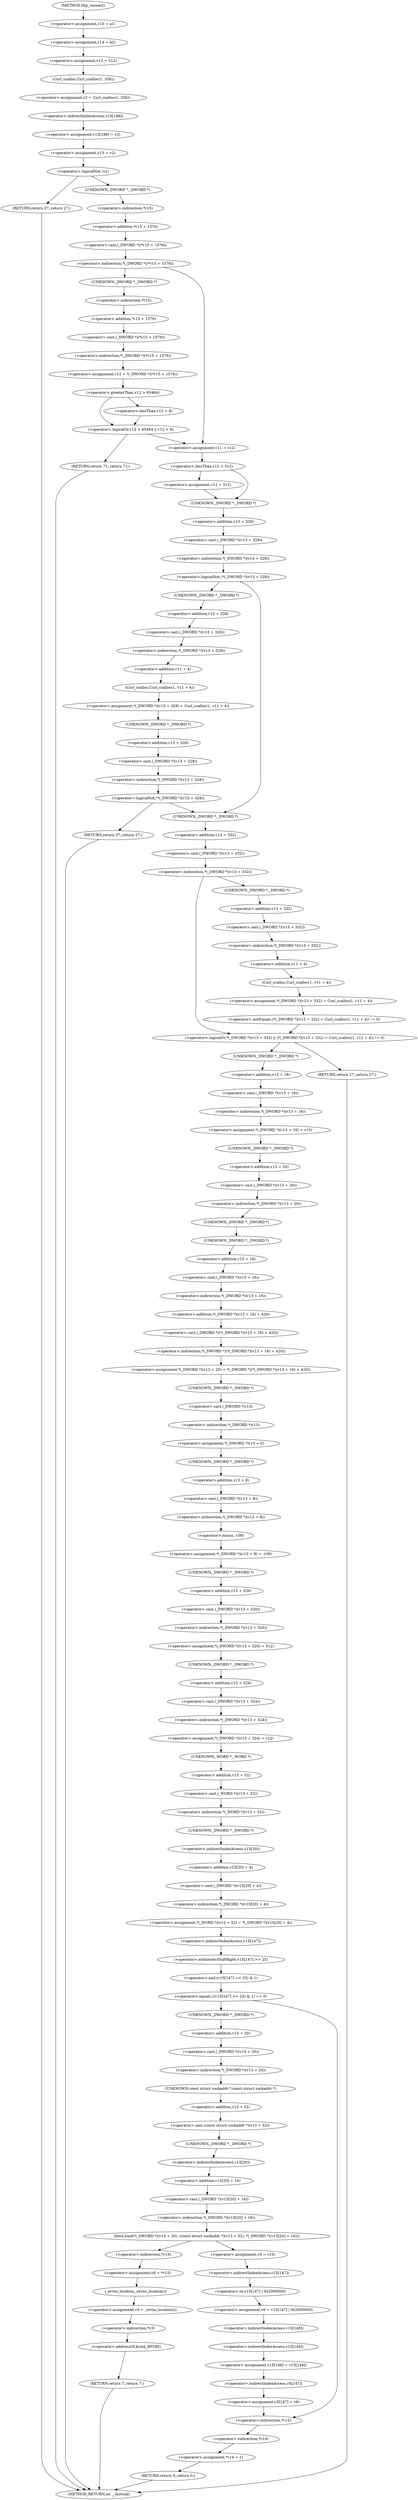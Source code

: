 digraph tftp_connect {  
"1000129" [label = "(<operator>.assignment,v15 = a1)" ]
"1000132" [label = "(<operator>.assignment,v14 = a2)" ]
"1000135" [label = "(<operator>.assignment,v12 = 512)" ]
"1000138" [label = "(<operator>.assignment,v2 = Curl_ccalloc(1, 336))" ]
"1000140" [label = "(Curl_ccalloc,Curl_ccalloc(1, 336))" ]
"1000143" [label = "(<operator>.assignment,v15[188] = v2)" ]
"1000144" [label = "(<operator>.indirectIndexAccess,v15[188])" ]
"1000148" [label = "(<operator>.assignment,v13 = v2)" ]
"1000152" [label = "(<operator>.logicalNot,!v2)" ]
"1000154" [label = "(RETURN,return 27;,return 27;)" ]
"1000157" [label = "(<operator>.indirection,*(_DWORD *)(*v15 + 1576))" ]
"1000158" [label = "(<operator>.cast,(_DWORD *)(*v15 + 1576))" ]
"1000159" [label = "(UNKNOWN,_DWORD *,_DWORD *)" ]
"1000160" [label = "(<operator>.addition,*v15 + 1576)" ]
"1000161" [label = "(<operator>.indirection,*v15)" ]
"1000165" [label = "(<operator>.assignment,v12 = *(_DWORD *)(*v15 + 1576))" ]
"1000167" [label = "(<operator>.indirection,*(_DWORD *)(*v15 + 1576))" ]
"1000168" [label = "(<operator>.cast,(_DWORD *)(*v15 + 1576))" ]
"1000169" [label = "(UNKNOWN,_DWORD *,_DWORD *)" ]
"1000170" [label = "(<operator>.addition,*v15 + 1576)" ]
"1000171" [label = "(<operator>.indirection,*v15)" ]
"1000175" [label = "(<operator>.logicalOr,v12 > 65464 || v12 < 8)" ]
"1000176" [label = "(<operator>.greaterThan,v12 > 65464)" ]
"1000179" [label = "(<operator>.lessThan,v12 < 8)" ]
"1000182" [label = "(RETURN,return 71;,return 71;)" ]
"1000184" [label = "(<operator>.assignment,v11 = v12)" ]
"1000188" [label = "(<operator>.lessThan,v12 < 512)" ]
"1000191" [label = "(<operator>.assignment,v11 = 512)" ]
"1000195" [label = "(<operator>.logicalNot,!*(_DWORD *)(v13 + 328))" ]
"1000196" [label = "(<operator>.indirection,*(_DWORD *)(v13 + 328))" ]
"1000197" [label = "(<operator>.cast,(_DWORD *)(v13 + 328))" ]
"1000198" [label = "(UNKNOWN,_DWORD *,_DWORD *)" ]
"1000199" [label = "(<operator>.addition,v13 + 328)" ]
"1000203" [label = "(<operator>.assignment,*(_DWORD *)(v13 + 328) = Curl_ccalloc(1, v11 + 4))" ]
"1000204" [label = "(<operator>.indirection,*(_DWORD *)(v13 + 328))" ]
"1000205" [label = "(<operator>.cast,(_DWORD *)(v13 + 328))" ]
"1000206" [label = "(UNKNOWN,_DWORD *,_DWORD *)" ]
"1000207" [label = "(<operator>.addition,v13 + 328)" ]
"1000210" [label = "(Curl_ccalloc,Curl_ccalloc(1, v11 + 4))" ]
"1000212" [label = "(<operator>.addition,v11 + 4)" ]
"1000216" [label = "(<operator>.logicalNot,!*(_DWORD *)(v13 + 328))" ]
"1000217" [label = "(<operator>.indirection,*(_DWORD *)(v13 + 328))" ]
"1000218" [label = "(<operator>.cast,(_DWORD *)(v13 + 328))" ]
"1000219" [label = "(UNKNOWN,_DWORD *,_DWORD *)" ]
"1000220" [label = "(<operator>.addition,v13 + 328)" ]
"1000223" [label = "(RETURN,return 27;,return 27;)" ]
"1000226" [label = "(<operator>.logicalOr,*(_DWORD *)(v13 + 332) || (*(_DWORD *)(v13 + 332) = Curl_ccalloc(1, v11 + 4)) != 0)" ]
"1000227" [label = "(<operator>.indirection,*(_DWORD *)(v13 + 332))" ]
"1000228" [label = "(<operator>.cast,(_DWORD *)(v13 + 332))" ]
"1000229" [label = "(UNKNOWN,_DWORD *,_DWORD *)" ]
"1000230" [label = "(<operator>.addition,v13 + 332)" ]
"1000233" [label = "(<operator>.notEquals,(*(_DWORD *)(v13 + 332) = Curl_ccalloc(1, v11 + 4)) != 0)" ]
"1000234" [label = "(<operator>.assignment,*(_DWORD *)(v13 + 332) = Curl_ccalloc(1, v11 + 4))" ]
"1000235" [label = "(<operator>.indirection,*(_DWORD *)(v13 + 332))" ]
"1000236" [label = "(<operator>.cast,(_DWORD *)(v13 + 332))" ]
"1000237" [label = "(UNKNOWN,_DWORD *,_DWORD *)" ]
"1000238" [label = "(<operator>.addition,v13 + 332)" ]
"1000241" [label = "(Curl_ccalloc,Curl_ccalloc(1, v11 + 4))" ]
"1000243" [label = "(<operator>.addition,v11 + 4)" ]
"1000251" [label = "(<operator>.assignment,*(_DWORD *)(v13 + 16) = v15)" ]
"1000252" [label = "(<operator>.indirection,*(_DWORD *)(v13 + 16))" ]
"1000253" [label = "(<operator>.cast,(_DWORD *)(v13 + 16))" ]
"1000254" [label = "(UNKNOWN,_DWORD *,_DWORD *)" ]
"1000255" [label = "(<operator>.addition,v13 + 16)" ]
"1000259" [label = "(<operator>.assignment,*(_DWORD *)(v13 + 20) = *(_DWORD *)(*(_DWORD *)(v13 + 16) + 420))" ]
"1000260" [label = "(<operator>.indirection,*(_DWORD *)(v13 + 20))" ]
"1000261" [label = "(<operator>.cast,(_DWORD *)(v13 + 20))" ]
"1000262" [label = "(UNKNOWN,_DWORD *,_DWORD *)" ]
"1000263" [label = "(<operator>.addition,v13 + 20)" ]
"1000266" [label = "(<operator>.indirection,*(_DWORD *)(*(_DWORD *)(v13 + 16) + 420))" ]
"1000267" [label = "(<operator>.cast,(_DWORD *)(*(_DWORD *)(v13 + 16) + 420))" ]
"1000268" [label = "(UNKNOWN,_DWORD *,_DWORD *)" ]
"1000269" [label = "(<operator>.addition,*(_DWORD *)(v13 + 16) + 420)" ]
"1000270" [label = "(<operator>.indirection,*(_DWORD *)(v13 + 16))" ]
"1000271" [label = "(<operator>.cast,(_DWORD *)(v13 + 16))" ]
"1000272" [label = "(UNKNOWN,_DWORD *,_DWORD *)" ]
"1000273" [label = "(<operator>.addition,v13 + 16)" ]
"1000277" [label = "(<operator>.assignment,*(_DWORD *)v13 = 0)" ]
"1000278" [label = "(<operator>.indirection,*(_DWORD *)v13)" ]
"1000279" [label = "(<operator>.cast,(_DWORD *)v13)" ]
"1000280" [label = "(UNKNOWN,_DWORD *,_DWORD *)" ]
"1000283" [label = "(<operator>.assignment,*(_DWORD *)(v13 + 8) = -100)" ]
"1000284" [label = "(<operator>.indirection,*(_DWORD *)(v13 + 8))" ]
"1000285" [label = "(<operator>.cast,(_DWORD *)(v13 + 8))" ]
"1000286" [label = "(UNKNOWN,_DWORD *,_DWORD *)" ]
"1000287" [label = "(<operator>.addition,v13 + 8)" ]
"1000290" [label = "(<operator>.minus,-100)" ]
"1000292" [label = "(<operator>.assignment,*(_DWORD *)(v13 + 320) = 512)" ]
"1000293" [label = "(<operator>.indirection,*(_DWORD *)(v13 + 320))" ]
"1000294" [label = "(<operator>.cast,(_DWORD *)(v13 + 320))" ]
"1000295" [label = "(UNKNOWN,_DWORD *,_DWORD *)" ]
"1000296" [label = "(<operator>.addition,v13 + 320)" ]
"1000300" [label = "(<operator>.assignment,*(_DWORD *)(v13 + 324) = v12)" ]
"1000301" [label = "(<operator>.indirection,*(_DWORD *)(v13 + 324))" ]
"1000302" [label = "(<operator>.cast,(_DWORD *)(v13 + 324))" ]
"1000303" [label = "(UNKNOWN,_DWORD *,_DWORD *)" ]
"1000304" [label = "(<operator>.addition,v13 + 324)" ]
"1000308" [label = "(<operator>.assignment,*(_WORD *)(v13 + 52) = *(_DWORD *)(v15[20] + 4))" ]
"1000309" [label = "(<operator>.indirection,*(_WORD *)(v13 + 52))" ]
"1000310" [label = "(<operator>.cast,(_WORD *)(v13 + 52))" ]
"1000311" [label = "(UNKNOWN,_WORD *,_WORD *)" ]
"1000312" [label = "(<operator>.addition,v13 + 52)" ]
"1000315" [label = "(<operator>.indirection,*(_DWORD *)(v15[20] + 4))" ]
"1000316" [label = "(<operator>.cast,(_DWORD *)(v15[20] + 4))" ]
"1000317" [label = "(UNKNOWN,_DWORD *,_DWORD *)" ]
"1000318" [label = "(<operator>.addition,v15[20] + 4)" ]
"1000319" [label = "(<operator>.indirectIndexAccess,v15[20])" ]
"1000325" [label = "(<operator>.equals,((v15[147] >> 25) & 1) == 0)" ]
"1000326" [label = "(<operator>.and,(v15[147] >> 25) & 1)" ]
"1000327" [label = "(<operator>.arithmeticShiftRight,v15[147] >> 25)" ]
"1000328" [label = "(<operator>.indirectIndexAccess,v15[147])" ]
"1000336" [label = "(bind,bind(*(_DWORD *)(v13 + 20), (const struct sockaddr *)(v13 + 52), *(_DWORD *)(v15[20] + 16)))" ]
"1000337" [label = "(<operator>.indirection,*(_DWORD *)(v13 + 20))" ]
"1000338" [label = "(<operator>.cast,(_DWORD *)(v13 + 20))" ]
"1000339" [label = "(UNKNOWN,_DWORD *,_DWORD *)" ]
"1000340" [label = "(<operator>.addition,v13 + 20)" ]
"1000343" [label = "(<operator>.cast,(const struct sockaddr *)(v13 + 52))" ]
"1000344" [label = "(UNKNOWN,const struct sockaddr *,const struct sockaddr *)" ]
"1000345" [label = "(<operator>.addition,v13 + 52)" ]
"1000348" [label = "(<operator>.indirection,*(_DWORD *)(v15[20] + 16))" ]
"1000349" [label = "(<operator>.cast,(_DWORD *)(v15[20] + 16))" ]
"1000350" [label = "(UNKNOWN,_DWORD *,_DWORD *)" ]
"1000351" [label = "(<operator>.addition,v15[20] + 16)" ]
"1000352" [label = "(<operator>.indirectIndexAccess,v15[20])" ]
"1000357" [label = "(<operator>.assignment,v8 = *v15)" ]
"1000359" [label = "(<operator>.indirection,*v15)" ]
"1000361" [label = "(<operator>.assignment,v3 = _errno_location())" ]
"1000363" [label = "(_errno_location,_errno_location())" ]
"1000365" [label = "(<operator>.indirection,*v3)" ]
"1000373" [label = "(<operator>.addressOf,&unk_BFC85)" ]
"1000376" [label = "(RETURN,return 7;,return 7;)" ]
"1000378" [label = "(<operator>.assignment,v5 = v15)" ]
"1000381" [label = "(<operator>.assignment,v6 = v15[147] | 0x2000000)" ]
"1000383" [label = "(<operator>.or,v15[147] | 0x2000000)" ]
"1000384" [label = "(<operator>.indirectIndexAccess,v15[147])" ]
"1000388" [label = "(<operator>.assignment,v15[148] = v15[148])" ]
"1000389" [label = "(<operator>.indirectIndexAccess,v15[148])" ]
"1000392" [label = "(<operator>.indirectIndexAccess,v15[148])" ]
"1000395" [label = "(<operator>.assignment,v5[147] = v6)" ]
"1000396" [label = "(<operator>.indirectIndexAccess,v5[147])" ]
"1000400" [label = "(<operator>.indirection,*v15)" ]
"1000402" [label = "(<operator>.assignment,*v14 = 1)" ]
"1000403" [label = "(<operator>.indirection,*v14)" ]
"1000406" [label = "(RETURN,return 0;,return 0;)" ]
"1000408" [label = "(RETURN,return 27;,return 27;)" ]
"1000113" [label = "(METHOD,tftp_connect)" ]
"1000410" [label = "(METHOD_RETURN,int __fastcall)" ]
  "1000129" -> "1000132" 
  "1000132" -> "1000135" 
  "1000135" -> "1000140" 
  "1000138" -> "1000144" 
  "1000140" -> "1000138" 
  "1000143" -> "1000148" 
  "1000144" -> "1000143" 
  "1000148" -> "1000152" 
  "1000152" -> "1000159" 
  "1000152" -> "1000154" 
  "1000154" -> "1000410" 
  "1000157" -> "1000169" 
  "1000157" -> "1000184" 
  "1000158" -> "1000157" 
  "1000159" -> "1000161" 
  "1000160" -> "1000158" 
  "1000161" -> "1000160" 
  "1000165" -> "1000176" 
  "1000167" -> "1000165" 
  "1000168" -> "1000167" 
  "1000169" -> "1000171" 
  "1000170" -> "1000168" 
  "1000171" -> "1000170" 
  "1000175" -> "1000182" 
  "1000175" -> "1000184" 
  "1000176" -> "1000175" 
  "1000176" -> "1000179" 
  "1000179" -> "1000175" 
  "1000182" -> "1000410" 
  "1000184" -> "1000188" 
  "1000188" -> "1000198" 
  "1000188" -> "1000191" 
  "1000191" -> "1000198" 
  "1000195" -> "1000206" 
  "1000195" -> "1000229" 
  "1000196" -> "1000195" 
  "1000197" -> "1000196" 
  "1000198" -> "1000199" 
  "1000199" -> "1000197" 
  "1000203" -> "1000219" 
  "1000204" -> "1000212" 
  "1000205" -> "1000204" 
  "1000206" -> "1000207" 
  "1000207" -> "1000205" 
  "1000210" -> "1000203" 
  "1000212" -> "1000210" 
  "1000216" -> "1000229" 
  "1000216" -> "1000223" 
  "1000217" -> "1000216" 
  "1000218" -> "1000217" 
  "1000219" -> "1000220" 
  "1000220" -> "1000218" 
  "1000223" -> "1000410" 
  "1000226" -> "1000254" 
  "1000226" -> "1000408" 
  "1000227" -> "1000237" 
  "1000227" -> "1000226" 
  "1000228" -> "1000227" 
  "1000229" -> "1000230" 
  "1000230" -> "1000228" 
  "1000233" -> "1000226" 
  "1000234" -> "1000233" 
  "1000235" -> "1000243" 
  "1000236" -> "1000235" 
  "1000237" -> "1000238" 
  "1000238" -> "1000236" 
  "1000241" -> "1000234" 
  "1000243" -> "1000241" 
  "1000251" -> "1000262" 
  "1000252" -> "1000251" 
  "1000253" -> "1000252" 
  "1000254" -> "1000255" 
  "1000255" -> "1000253" 
  "1000259" -> "1000280" 
  "1000260" -> "1000268" 
  "1000261" -> "1000260" 
  "1000262" -> "1000263" 
  "1000263" -> "1000261" 
  "1000266" -> "1000259" 
  "1000267" -> "1000266" 
  "1000268" -> "1000272" 
  "1000269" -> "1000267" 
  "1000270" -> "1000269" 
  "1000271" -> "1000270" 
  "1000272" -> "1000273" 
  "1000273" -> "1000271" 
  "1000277" -> "1000286" 
  "1000278" -> "1000277" 
  "1000279" -> "1000278" 
  "1000280" -> "1000279" 
  "1000283" -> "1000295" 
  "1000284" -> "1000290" 
  "1000285" -> "1000284" 
  "1000286" -> "1000287" 
  "1000287" -> "1000285" 
  "1000290" -> "1000283" 
  "1000292" -> "1000303" 
  "1000293" -> "1000292" 
  "1000294" -> "1000293" 
  "1000295" -> "1000296" 
  "1000296" -> "1000294" 
  "1000300" -> "1000311" 
  "1000301" -> "1000300" 
  "1000302" -> "1000301" 
  "1000303" -> "1000304" 
  "1000304" -> "1000302" 
  "1000308" -> "1000328" 
  "1000309" -> "1000317" 
  "1000310" -> "1000309" 
  "1000311" -> "1000312" 
  "1000312" -> "1000310" 
  "1000315" -> "1000308" 
  "1000316" -> "1000315" 
  "1000317" -> "1000319" 
  "1000318" -> "1000316" 
  "1000319" -> "1000318" 
  "1000325" -> "1000339" 
  "1000325" -> "1000400" 
  "1000326" -> "1000325" 
  "1000327" -> "1000326" 
  "1000328" -> "1000327" 
  "1000336" -> "1000359" 
  "1000336" -> "1000378" 
  "1000337" -> "1000344" 
  "1000338" -> "1000337" 
  "1000339" -> "1000340" 
  "1000340" -> "1000338" 
  "1000343" -> "1000350" 
  "1000344" -> "1000345" 
  "1000345" -> "1000343" 
  "1000348" -> "1000336" 
  "1000349" -> "1000348" 
  "1000350" -> "1000352" 
  "1000351" -> "1000349" 
  "1000352" -> "1000351" 
  "1000357" -> "1000363" 
  "1000359" -> "1000357" 
  "1000361" -> "1000365" 
  "1000363" -> "1000361" 
  "1000365" -> "1000373" 
  "1000373" -> "1000376" 
  "1000376" -> "1000410" 
  "1000378" -> "1000384" 
  "1000381" -> "1000389" 
  "1000383" -> "1000381" 
  "1000384" -> "1000383" 
  "1000388" -> "1000396" 
  "1000389" -> "1000392" 
  "1000392" -> "1000388" 
  "1000395" -> "1000400" 
  "1000396" -> "1000395" 
  "1000400" -> "1000403" 
  "1000402" -> "1000406" 
  "1000403" -> "1000402" 
  "1000406" -> "1000410" 
  "1000408" -> "1000410" 
  "1000113" -> "1000129" 
}
